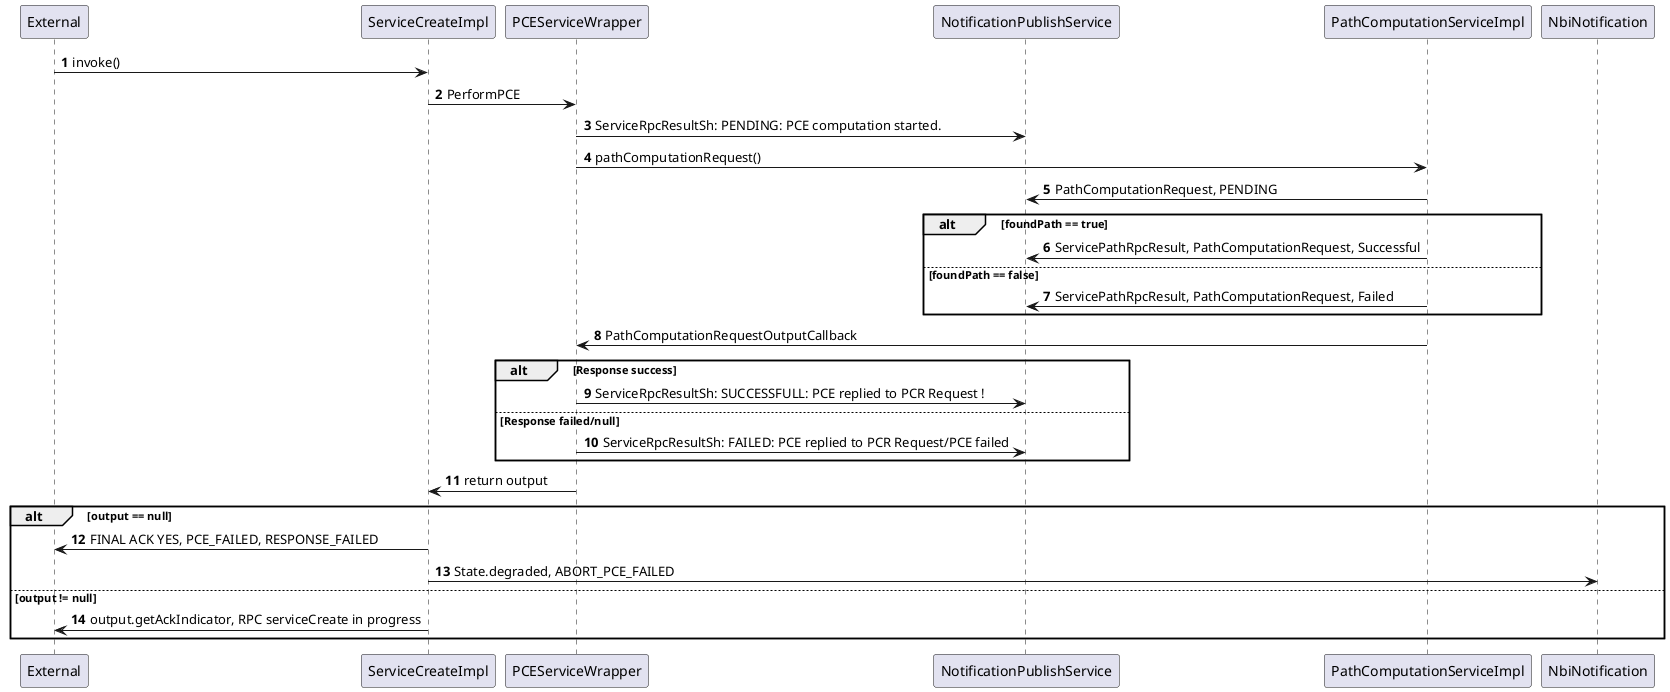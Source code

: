 @startuml
'https://plantuml.com/sequence-diagram

autonumber

External -> ServiceCreateImpl: invoke()
ServiceCreateImpl -> PCEServiceWrapper: PerformPCE
PCEServiceWrapper -> NotificationPublishService: ServiceRpcResultSh: PENDING: PCE computation started.
PCEServiceWrapper -> PathComputationServiceImpl: pathComputationRequest()

PathComputationServiceImpl -> NotificationPublishService: PathComputationRequest, PENDING
alt foundPath == true
    PathComputationServiceImpl -> NotificationPublishService: ServicePathRpcResult, PathComputationRequest, Successful
else foundPath == false
    PathComputationServiceImpl -> NotificationPublishService: ServicePathRpcResult, PathComputationRequest, Failed
end

PathComputationServiceImpl -> PCEServiceWrapper: PathComputationRequestOutputCallback

alt Response success
    PCEServiceWrapper -> NotificationPublishService: ServiceRpcResultSh: SUCCESSFULL: PCE replied to PCR Request !
else Response failed/null
    PCEServiceWrapper -> NotificationPublishService: ServiceRpcResultSh: FAILED: PCE replied to PCR Request/PCE failed
end

PCEServiceWrapper -> ServiceCreateImpl: return output

alt output == null
    ServiceCreateImpl -> External: FINAL ACK YES, PCE_FAILED, RESPONSE_FAILED
    ServiceCreateImpl -> NbiNotification: State.degraded, ABORT_PCE_FAILED
else output != null
    ServiceCreateImpl -> External: output.getAckIndicator, RPC serviceCreate in progress
end

@enduml
